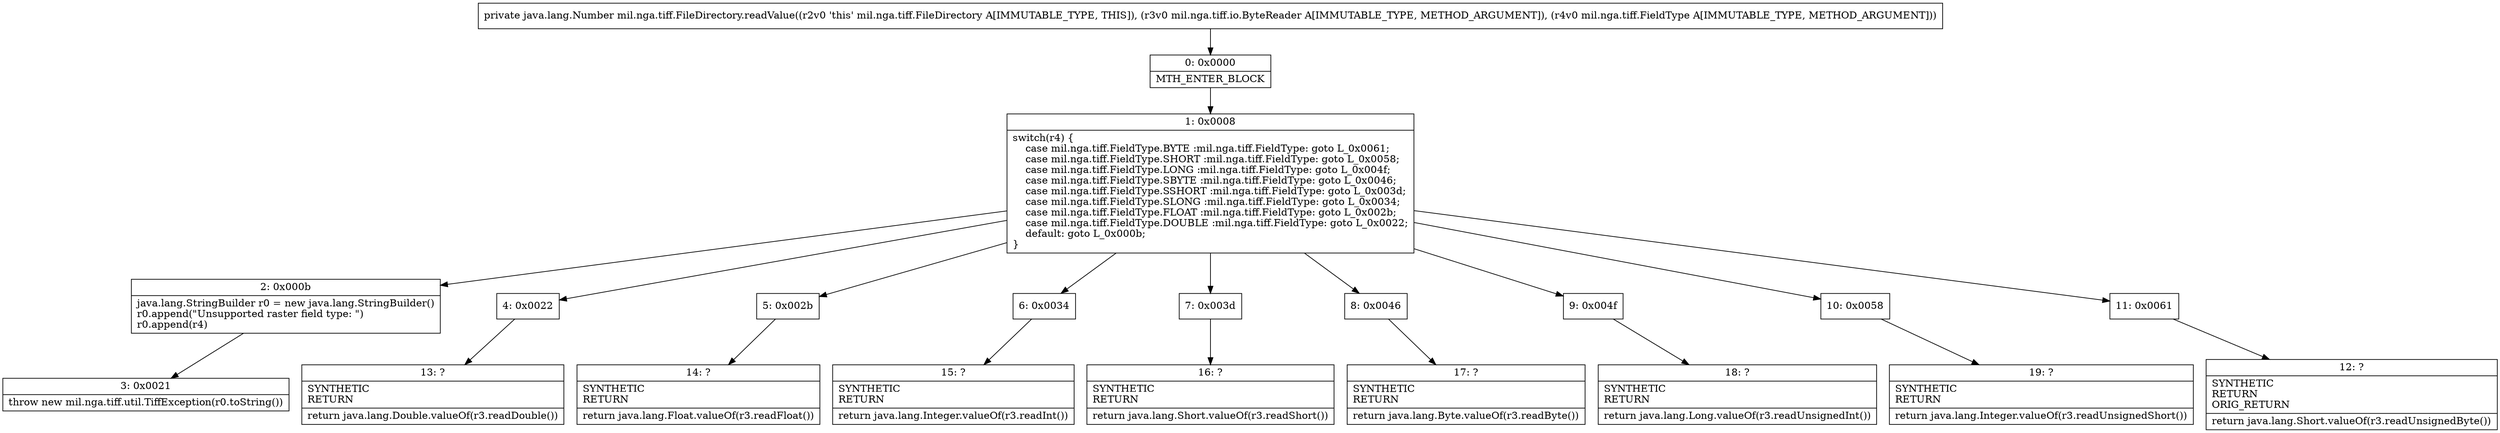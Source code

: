 digraph "CFG formil.nga.tiff.FileDirectory.readValue(Lmil\/nga\/tiff\/io\/ByteReader;Lmil\/nga\/tiff\/FieldType;)Ljava\/lang\/Number;" {
Node_0 [shape=record,label="{0\:\ 0x0000|MTH_ENTER_BLOCK\l}"];
Node_1 [shape=record,label="{1\:\ 0x0008|switch(r4) \{\l    case mil.nga.tiff.FieldType.BYTE :mil.nga.tiff.FieldType: goto L_0x0061;\l    case mil.nga.tiff.FieldType.SHORT :mil.nga.tiff.FieldType: goto L_0x0058;\l    case mil.nga.tiff.FieldType.LONG :mil.nga.tiff.FieldType: goto L_0x004f;\l    case mil.nga.tiff.FieldType.SBYTE :mil.nga.tiff.FieldType: goto L_0x0046;\l    case mil.nga.tiff.FieldType.SSHORT :mil.nga.tiff.FieldType: goto L_0x003d;\l    case mil.nga.tiff.FieldType.SLONG :mil.nga.tiff.FieldType: goto L_0x0034;\l    case mil.nga.tiff.FieldType.FLOAT :mil.nga.tiff.FieldType: goto L_0x002b;\l    case mil.nga.tiff.FieldType.DOUBLE :mil.nga.tiff.FieldType: goto L_0x0022;\l    default: goto L_0x000b;\l\}\l}"];
Node_2 [shape=record,label="{2\:\ 0x000b|java.lang.StringBuilder r0 = new java.lang.StringBuilder()\lr0.append(\"Unsupported raster field type: \")\lr0.append(r4)\l}"];
Node_3 [shape=record,label="{3\:\ 0x0021|throw new mil.nga.tiff.util.TiffException(r0.toString())\l}"];
Node_4 [shape=record,label="{4\:\ 0x0022}"];
Node_5 [shape=record,label="{5\:\ 0x002b}"];
Node_6 [shape=record,label="{6\:\ 0x0034}"];
Node_7 [shape=record,label="{7\:\ 0x003d}"];
Node_8 [shape=record,label="{8\:\ 0x0046}"];
Node_9 [shape=record,label="{9\:\ 0x004f}"];
Node_10 [shape=record,label="{10\:\ 0x0058}"];
Node_11 [shape=record,label="{11\:\ 0x0061}"];
Node_12 [shape=record,label="{12\:\ ?|SYNTHETIC\lRETURN\lORIG_RETURN\l|return java.lang.Short.valueOf(r3.readUnsignedByte())\l}"];
Node_13 [shape=record,label="{13\:\ ?|SYNTHETIC\lRETURN\l|return java.lang.Double.valueOf(r3.readDouble())\l}"];
Node_14 [shape=record,label="{14\:\ ?|SYNTHETIC\lRETURN\l|return java.lang.Float.valueOf(r3.readFloat())\l}"];
Node_15 [shape=record,label="{15\:\ ?|SYNTHETIC\lRETURN\l|return java.lang.Integer.valueOf(r3.readInt())\l}"];
Node_16 [shape=record,label="{16\:\ ?|SYNTHETIC\lRETURN\l|return java.lang.Short.valueOf(r3.readShort())\l}"];
Node_17 [shape=record,label="{17\:\ ?|SYNTHETIC\lRETURN\l|return java.lang.Byte.valueOf(r3.readByte())\l}"];
Node_18 [shape=record,label="{18\:\ ?|SYNTHETIC\lRETURN\l|return java.lang.Long.valueOf(r3.readUnsignedInt())\l}"];
Node_19 [shape=record,label="{19\:\ ?|SYNTHETIC\lRETURN\l|return java.lang.Integer.valueOf(r3.readUnsignedShort())\l}"];
MethodNode[shape=record,label="{private java.lang.Number mil.nga.tiff.FileDirectory.readValue((r2v0 'this' mil.nga.tiff.FileDirectory A[IMMUTABLE_TYPE, THIS]), (r3v0 mil.nga.tiff.io.ByteReader A[IMMUTABLE_TYPE, METHOD_ARGUMENT]), (r4v0 mil.nga.tiff.FieldType A[IMMUTABLE_TYPE, METHOD_ARGUMENT])) }"];
MethodNode -> Node_0;
Node_0 -> Node_1;
Node_1 -> Node_2;
Node_1 -> Node_4;
Node_1 -> Node_5;
Node_1 -> Node_6;
Node_1 -> Node_7;
Node_1 -> Node_8;
Node_1 -> Node_9;
Node_1 -> Node_10;
Node_1 -> Node_11;
Node_2 -> Node_3;
Node_4 -> Node_13;
Node_5 -> Node_14;
Node_6 -> Node_15;
Node_7 -> Node_16;
Node_8 -> Node_17;
Node_9 -> Node_18;
Node_10 -> Node_19;
Node_11 -> Node_12;
}


